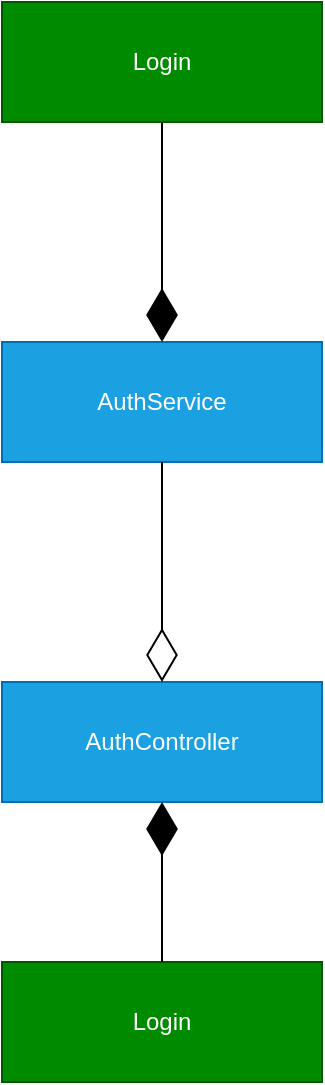 <mxfile version="28.2.5">
  <diagram id="XcasQXTrEG2O8NN1Hvw0" name="Page-1">
    <mxGraphModel dx="983" dy="532" grid="1" gridSize="10" guides="1" tooltips="1" connect="1" arrows="1" fold="1" page="1" pageScale="1" pageWidth="850" pageHeight="1100" math="0" shadow="0">
      <root>
        <mxCell id="0" />
        <mxCell id="1" parent="0" />
        <mxCell id="jjc8_5QiSkV6WP-_XtMk-1" value="AuthService" style="rounded=0;whiteSpace=wrap;html=1;fillColor=#1ba1e2;fontColor=#ffffff;strokeColor=#006EAF;" parent="1" vertex="1">
          <mxGeometry x="300" y="220" width="160" height="60" as="geometry" />
        </mxCell>
        <mxCell id="jjc8_5QiSkV6WP-_XtMk-6" value="Login" style="rounded=0;whiteSpace=wrap;html=1;fillColor=#008a00;fontColor=#ffffff;strokeColor=#005700;" parent="1" vertex="1">
          <mxGeometry x="300" y="50" width="160" height="60" as="geometry" />
        </mxCell>
        <mxCell id="jjc8_5QiSkV6WP-_XtMk-13" value="" style="endArrow=diamondThin;endFill=1;endSize=24;html=1;rounded=0;entryX=0.5;entryY=0;entryDx=0;entryDy=0;edgeStyle=orthogonalEdgeStyle;exitX=0.5;exitY=1;exitDx=0;exitDy=0;" parent="1" source="jjc8_5QiSkV6WP-_XtMk-6" target="jjc8_5QiSkV6WP-_XtMk-1" edge="1">
          <mxGeometry width="160" relative="1" as="geometry">
            <mxPoint x="420" as="sourcePoint" />
            <mxPoint x="300" y="200" as="targetPoint" />
          </mxGeometry>
        </mxCell>
        <mxCell id="jjc8_5QiSkV6WP-_XtMk-16" value="AuthController" style="rounded=0;whiteSpace=wrap;html=1;fillColor=#1ba1e2;fontColor=#ffffff;strokeColor=#006EAF;" parent="1" vertex="1">
          <mxGeometry x="300" y="390" width="160" height="60" as="geometry" />
        </mxCell>
        <mxCell id="jjc8_5QiSkV6WP-_XtMk-18" value="Login" style="rounded=0;whiteSpace=wrap;html=1;fillColor=#008a00;fontColor=#ffffff;strokeColor=#005700;" parent="1" vertex="1">
          <mxGeometry x="300" y="530" width="160" height="60" as="geometry" />
        </mxCell>
        <mxCell id="jjc8_5QiSkV6WP-_XtMk-23" value="" style="endArrow=diamondThin;endFill=1;endSize=24;html=1;rounded=0;entryX=0.5;entryY=1;entryDx=0;entryDy=0;exitX=0.5;exitY=0;exitDx=0;exitDy=0;edgeStyle=orthogonalEdgeStyle;" parent="1" source="jjc8_5QiSkV6WP-_XtMk-18" target="jjc8_5QiSkV6WP-_XtMk-16" edge="1">
          <mxGeometry width="160" relative="1" as="geometry">
            <mxPoint x="365" y="510" as="sourcePoint" />
            <mxPoint x="525" y="510" as="targetPoint" />
          </mxGeometry>
        </mxCell>
        <mxCell id="uoYbiNjuW1K5Y7fowQ-2-4" value="" style="endArrow=diamondThin;endFill=0;endSize=24;html=1;rounded=0;entryX=0.5;entryY=0;entryDx=0;entryDy=0;exitX=0.5;exitY=1;exitDx=0;exitDy=0;" parent="1" source="jjc8_5QiSkV6WP-_XtMk-1" target="jjc8_5QiSkV6WP-_XtMk-16" edge="1">
          <mxGeometry width="160" relative="1" as="geometry">
            <mxPoint x="350" y="310" as="sourcePoint" />
            <mxPoint x="510" y="310" as="targetPoint" />
          </mxGeometry>
        </mxCell>
      </root>
    </mxGraphModel>
  </diagram>
</mxfile>
